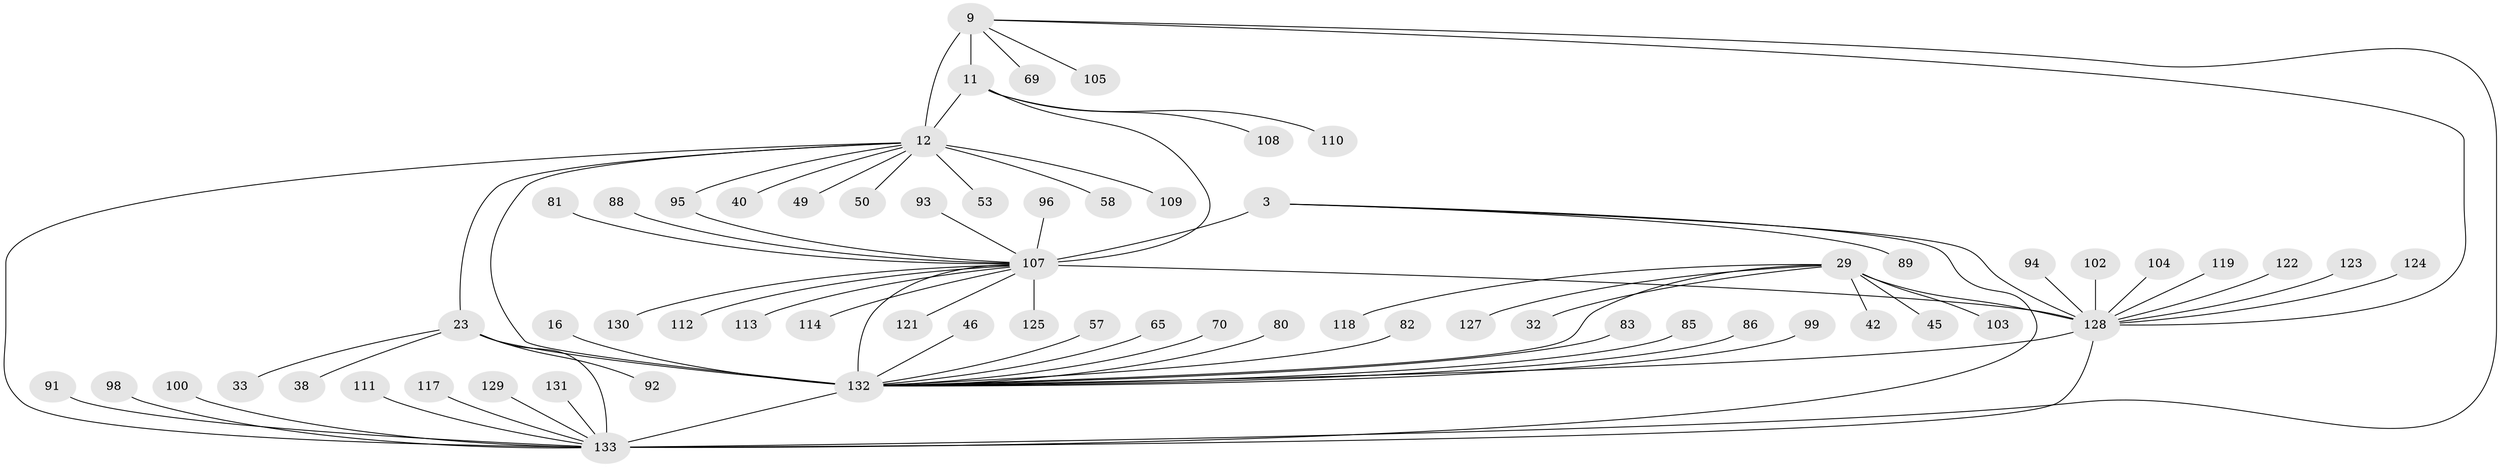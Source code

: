 // original degree distribution, {9: 0.05263157894736842, 7: 0.03759398496240601, 6: 0.015037593984962405, 13: 0.022556390977443608, 10: 0.022556390977443608, 8: 0.03007518796992481, 5: 0.015037593984962405, 12: 0.015037593984962405, 11: 0.015037593984962405, 2: 0.18796992481203006, 1: 0.556390977443609, 4: 0.007518796992481203, 3: 0.022556390977443608}
// Generated by graph-tools (version 1.1) at 2025/55/03/09/25 04:55:51]
// undirected, 66 vertices, 78 edges
graph export_dot {
graph [start="1"]
  node [color=gray90,style=filled];
  3 [super="+2"];
  9 [super="+7"];
  11 [super="+8"];
  12 [super="+10"];
  16 [super="+13"];
  23 [super="+22"];
  29 [super="+27"];
  32;
  33;
  38;
  40;
  42;
  45;
  46;
  49;
  50;
  53;
  57;
  58 [super="+37"];
  65 [super="+63"];
  69;
  70;
  80;
  81;
  82 [super="+66"];
  83 [super="+39"];
  85;
  86 [super="+76"];
  88;
  89;
  91;
  92;
  93;
  94 [super="+31"];
  95;
  96 [super="+52"];
  98;
  99;
  100;
  102 [super="+41"];
  103;
  104;
  105 [super="+59"];
  107 [super="+79+68"];
  108;
  109;
  110;
  111;
  112;
  113 [super="+47"];
  114;
  117;
  118;
  119 [super="+36"];
  121;
  122 [super="+120"];
  123;
  124;
  125;
  127;
  128 [super="+28+30+48+51+60+73+75+84"];
  129;
  130;
  131;
  132 [super="+18+116+17+43+115"];
  133 [super="+97+101+126+34+67+71+72+77+87+90"];
  3 -- 89;
  3 -- 133;
  3 -- 128;
  3 -- 107 [weight=8];
  9 -- 11 [weight=4];
  9 -- 12 [weight=4];
  9 -- 69;
  9 -- 105;
  9 -- 128;
  9 -- 133;
  11 -- 12 [weight=4];
  11 -- 110;
  11 -- 108;
  11 -- 107 [weight=2];
  12 -- 23;
  12 -- 40;
  12 -- 53;
  12 -- 132 [weight=2];
  12 -- 109;
  12 -- 49;
  12 -- 50;
  12 -- 95;
  12 -- 133 [weight=2];
  12 -- 58;
  16 -- 132 [weight=8];
  23 -- 33;
  23 -- 38;
  23 -- 92;
  23 -- 133 [weight=8];
  23 -- 132;
  29 -- 32;
  29 -- 45;
  29 -- 103;
  29 -- 127;
  29 -- 42;
  29 -- 118;
  29 -- 132 [weight=2];
  29 -- 128 [weight=8];
  46 -- 132;
  57 -- 132;
  65 -- 132;
  70 -- 132;
  80 -- 132;
  81 -- 107;
  82 -- 132;
  83 -- 132;
  85 -- 132;
  86 -- 132;
  88 -- 107;
  91 -- 133;
  93 -- 107;
  94 -- 128;
  95 -- 107;
  96 -- 107;
  98 -- 133;
  99 -- 132;
  100 -- 133;
  102 -- 128;
  104 -- 128;
  107 -- 128;
  107 -- 130;
  107 -- 132 [weight=3];
  107 -- 112;
  107 -- 113;
  107 -- 114;
  107 -- 121;
  107 -- 125;
  111 -- 133;
  117 -- 133;
  119 -- 128;
  122 -- 128;
  123 -- 128;
  124 -- 128;
  128 -- 133 [weight=2];
  128 -- 132 [weight=2];
  129 -- 133;
  131 -- 133;
  132 -- 133;
}
